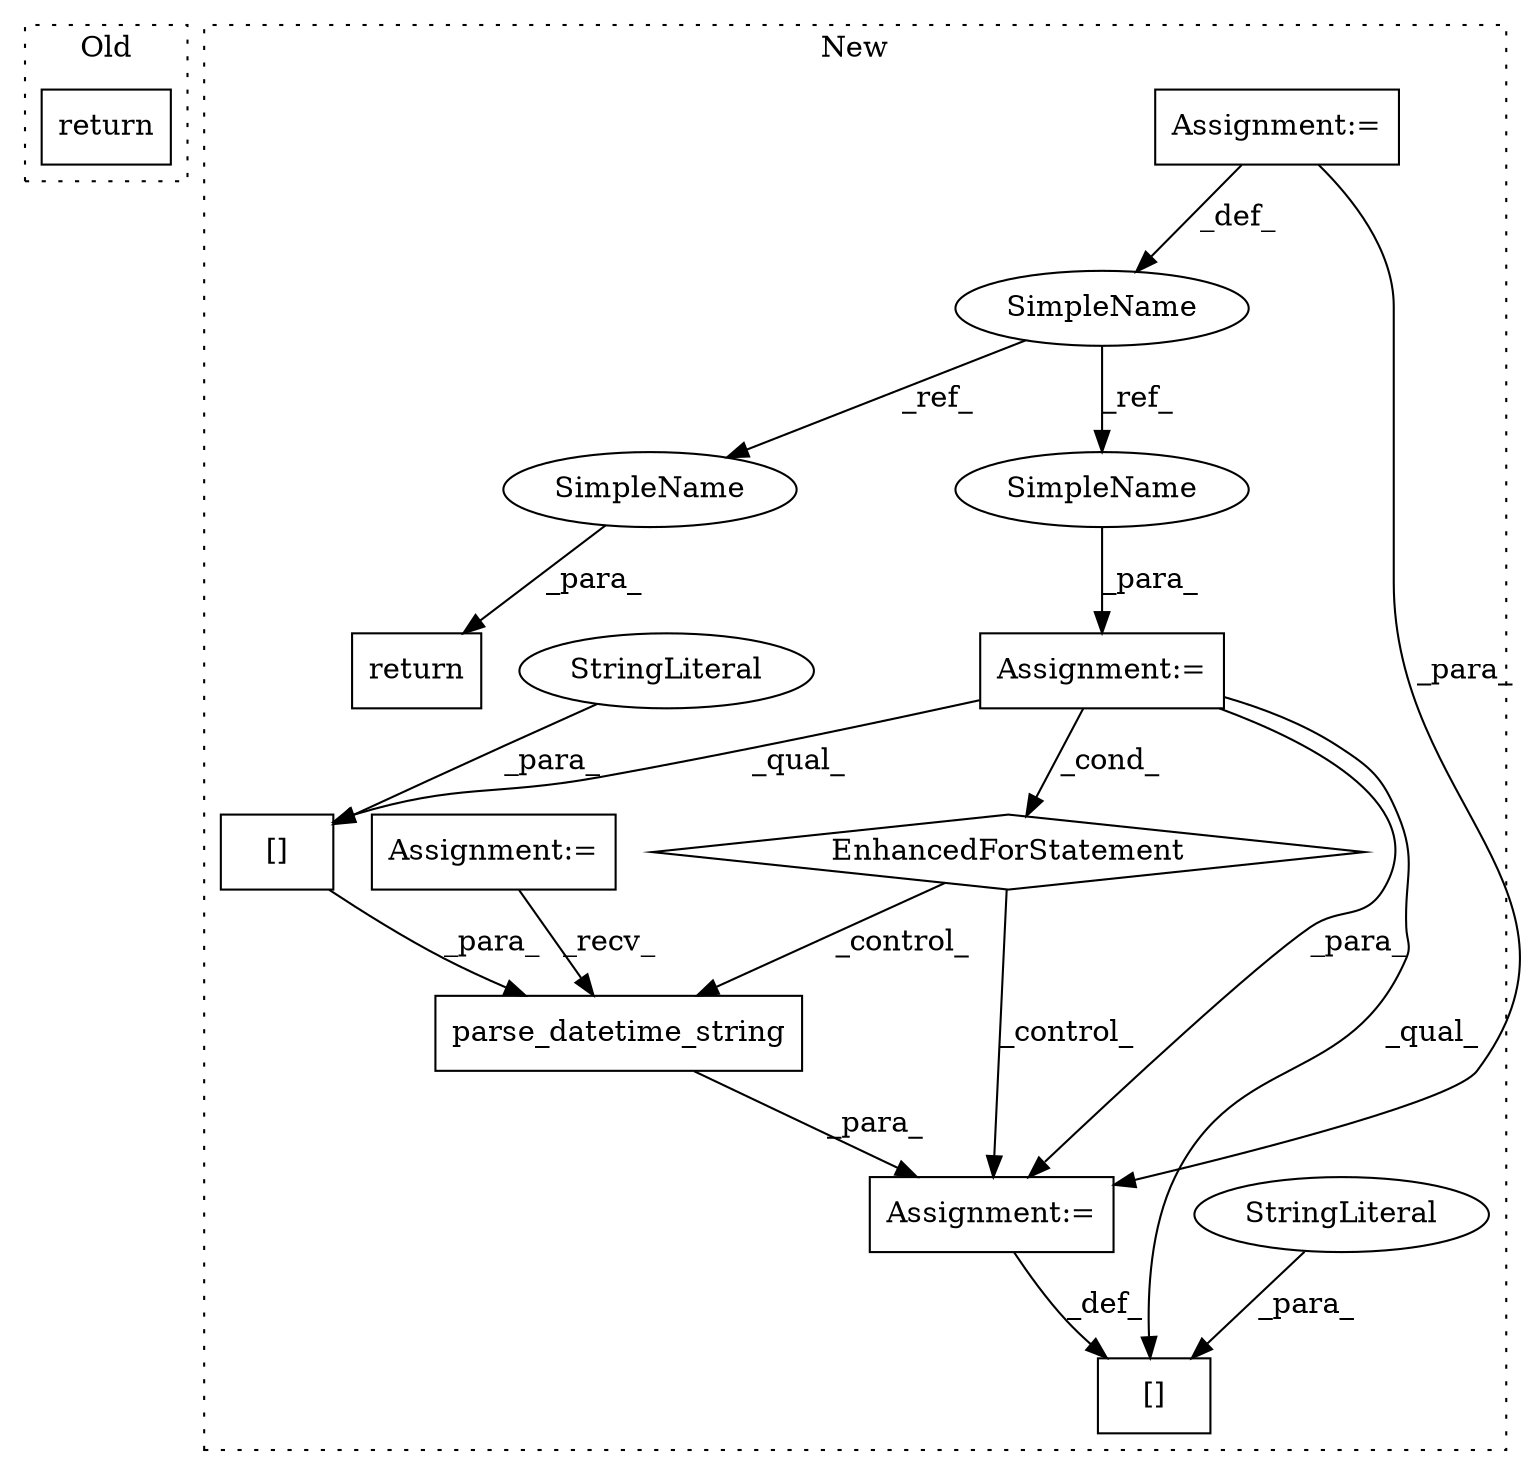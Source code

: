 digraph G {
subgraph cluster0 {
1 [label="return" a="41" s="7232" l="7" shape="box"];
label = "Old";
style="dotted";
}
subgraph cluster1 {
2 [label="parse_datetime_string" a="32" s="7683,7718" l="22,1" shape="box"];
3 [label="[]" a="2" s="7705,7717" l="2,1" shape="box"];
4 [label="EnhancedForStatement" a="70" s="7586,7653" l="53,2" shape="diamond"];
5 [label="[]" a="2" s="7663,7675" l="2,1" shape="box"];
6 [label="Assignment:=" a="7" s="7149" l="5" shape="box"];
7 [label="Assignment:=" a="7" s="7586,7653" l="53,2" shape="box"];
8 [label="SimpleName" a="42" s="7549" l="6" shape="ellipse"];
9 [label="return" a="41" s="7801" l="7" shape="box"];
10 [label="StringLiteral" a="45" s="7665" l="10" shape="ellipse"];
11 [label="Assignment:=" a="7" s="7676" l="1" shape="box"];
12 [label="StringLiteral" a="45" s="7707" l="10" shape="ellipse"];
13 [label="Assignment:=" a="7" s="7555" l="1" shape="box"];
14 [label="SimpleName" a="42" s="7647" l="6" shape="ellipse"];
15 [label="SimpleName" a="42" s="7808" l="6" shape="ellipse"];
label = "New";
style="dotted";
}
2 -> 11 [label="_para_"];
3 -> 2 [label="_para_"];
4 -> 11 [label="_control_"];
4 -> 2 [label="_control_"];
6 -> 2 [label="_recv_"];
7 -> 3 [label="_qual_"];
7 -> 5 [label="_qual_"];
7 -> 4 [label="_cond_"];
7 -> 11 [label="_para_"];
8 -> 15 [label="_ref_"];
8 -> 14 [label="_ref_"];
10 -> 5 [label="_para_"];
11 -> 5 [label="_def_"];
12 -> 3 [label="_para_"];
13 -> 8 [label="_def_"];
13 -> 11 [label="_para_"];
14 -> 7 [label="_para_"];
15 -> 9 [label="_para_"];
}